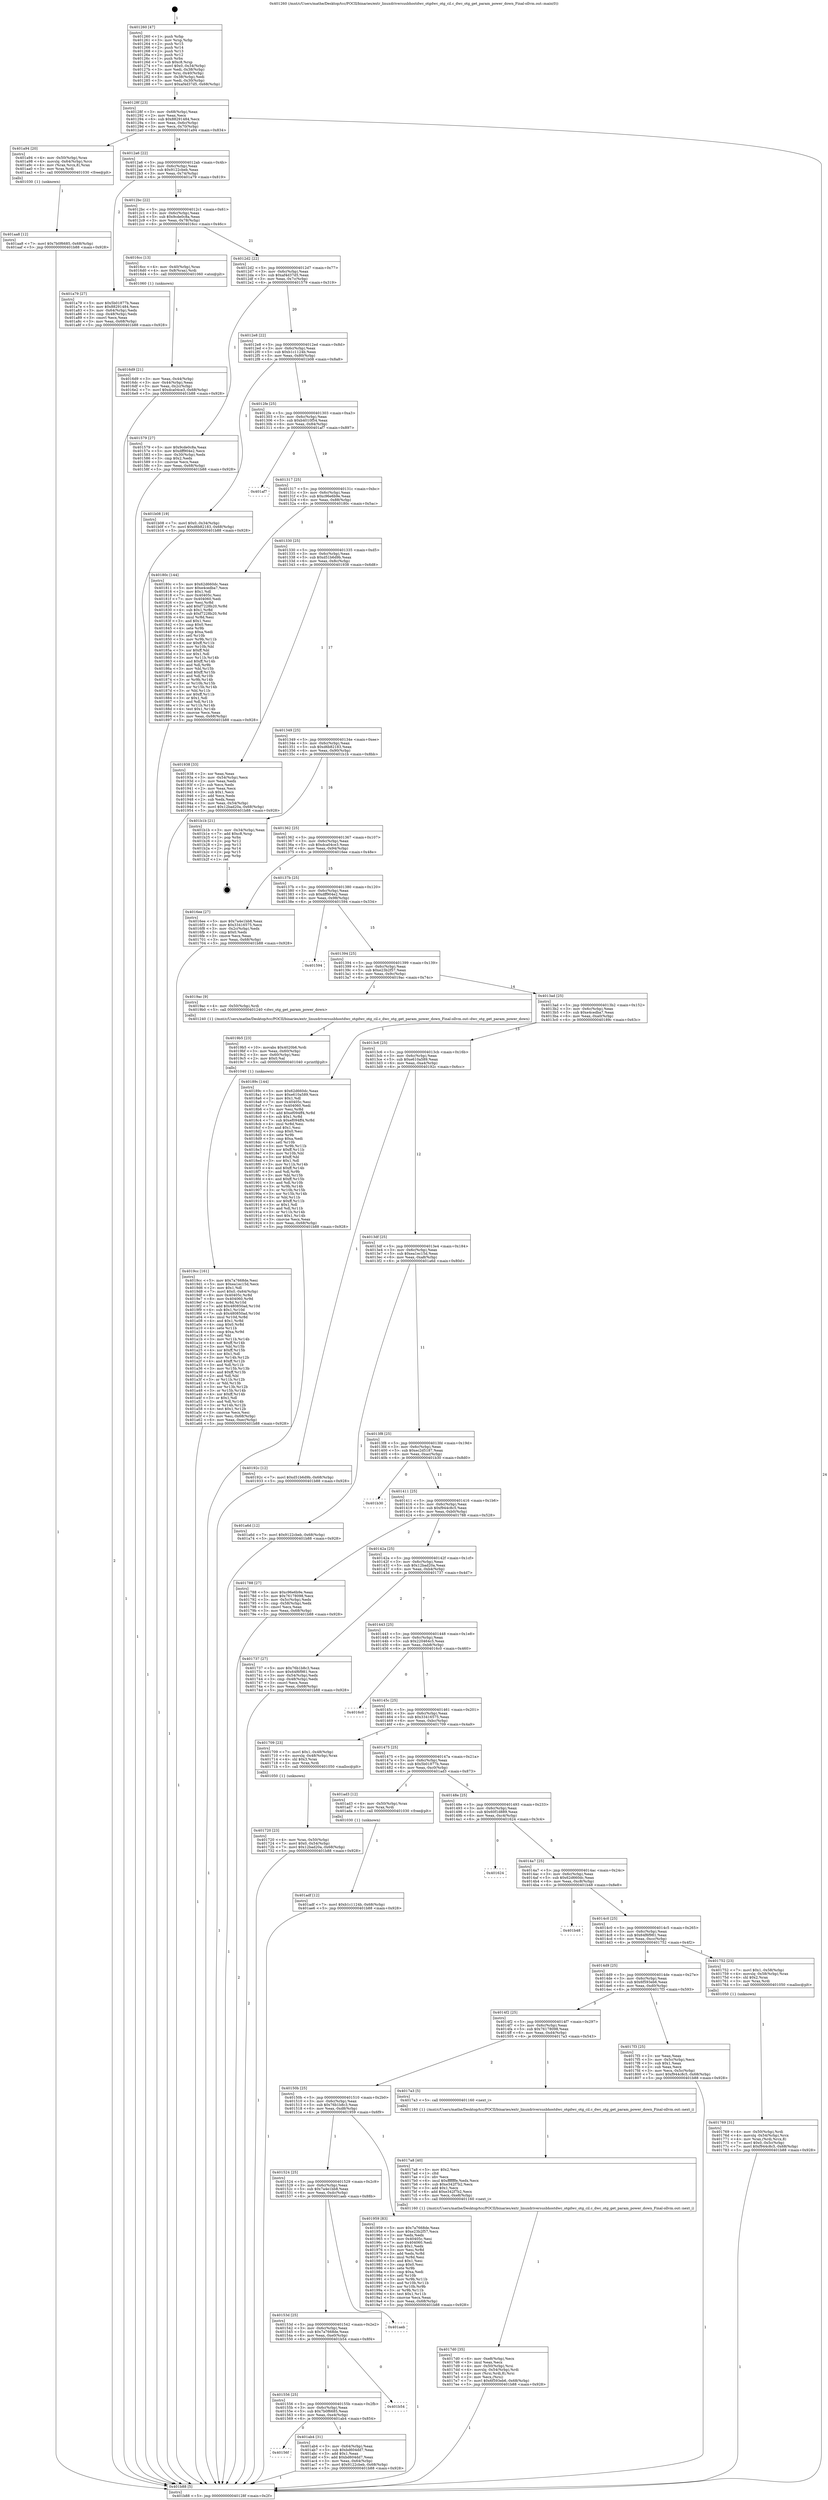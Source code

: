 digraph "0x401260" {
  label = "0x401260 (/mnt/c/Users/mathe/Desktop/tcc/POCII/binaries/extr_linuxdriversusbhostdwc_otgdwc_otg_cil.c_dwc_otg_get_param_power_down_Final-ollvm.out::main(0))"
  labelloc = "t"
  node[shape=record]

  Entry [label="",width=0.3,height=0.3,shape=circle,fillcolor=black,style=filled]
  "0x40128f" [label="{
     0x40128f [23]\l
     | [instrs]\l
     &nbsp;&nbsp;0x40128f \<+3\>: mov -0x68(%rbp),%eax\l
     &nbsp;&nbsp;0x401292 \<+2\>: mov %eax,%ecx\l
     &nbsp;&nbsp;0x401294 \<+6\>: sub $0x88291484,%ecx\l
     &nbsp;&nbsp;0x40129a \<+3\>: mov %eax,-0x6c(%rbp)\l
     &nbsp;&nbsp;0x40129d \<+3\>: mov %ecx,-0x70(%rbp)\l
     &nbsp;&nbsp;0x4012a0 \<+6\>: je 0000000000401a94 \<main+0x834\>\l
  }"]
  "0x401a94" [label="{
     0x401a94 [20]\l
     | [instrs]\l
     &nbsp;&nbsp;0x401a94 \<+4\>: mov -0x50(%rbp),%rax\l
     &nbsp;&nbsp;0x401a98 \<+4\>: movslq -0x64(%rbp),%rcx\l
     &nbsp;&nbsp;0x401a9c \<+4\>: mov (%rax,%rcx,8),%rax\l
     &nbsp;&nbsp;0x401aa0 \<+3\>: mov %rax,%rdi\l
     &nbsp;&nbsp;0x401aa3 \<+5\>: call 0000000000401030 \<free@plt\>\l
     | [calls]\l
     &nbsp;&nbsp;0x401030 \{1\} (unknown)\l
  }"]
  "0x4012a6" [label="{
     0x4012a6 [22]\l
     | [instrs]\l
     &nbsp;&nbsp;0x4012a6 \<+5\>: jmp 00000000004012ab \<main+0x4b\>\l
     &nbsp;&nbsp;0x4012ab \<+3\>: mov -0x6c(%rbp),%eax\l
     &nbsp;&nbsp;0x4012ae \<+5\>: sub $0x9122cbeb,%eax\l
     &nbsp;&nbsp;0x4012b3 \<+3\>: mov %eax,-0x74(%rbp)\l
     &nbsp;&nbsp;0x4012b6 \<+6\>: je 0000000000401a79 \<main+0x819\>\l
  }"]
  Exit [label="",width=0.3,height=0.3,shape=circle,fillcolor=black,style=filled,peripheries=2]
  "0x401a79" [label="{
     0x401a79 [27]\l
     | [instrs]\l
     &nbsp;&nbsp;0x401a79 \<+5\>: mov $0x5b01877b,%eax\l
     &nbsp;&nbsp;0x401a7e \<+5\>: mov $0x88291484,%ecx\l
     &nbsp;&nbsp;0x401a83 \<+3\>: mov -0x64(%rbp),%edx\l
     &nbsp;&nbsp;0x401a86 \<+3\>: cmp -0x48(%rbp),%edx\l
     &nbsp;&nbsp;0x401a89 \<+3\>: cmovl %ecx,%eax\l
     &nbsp;&nbsp;0x401a8c \<+3\>: mov %eax,-0x68(%rbp)\l
     &nbsp;&nbsp;0x401a8f \<+5\>: jmp 0000000000401b88 \<main+0x928\>\l
  }"]
  "0x4012bc" [label="{
     0x4012bc [22]\l
     | [instrs]\l
     &nbsp;&nbsp;0x4012bc \<+5\>: jmp 00000000004012c1 \<main+0x61\>\l
     &nbsp;&nbsp;0x4012c1 \<+3\>: mov -0x6c(%rbp),%eax\l
     &nbsp;&nbsp;0x4012c4 \<+5\>: sub $0x9cde0c8a,%eax\l
     &nbsp;&nbsp;0x4012c9 \<+3\>: mov %eax,-0x78(%rbp)\l
     &nbsp;&nbsp;0x4012cc \<+6\>: je 00000000004016cc \<main+0x46c\>\l
  }"]
  "0x401adf" [label="{
     0x401adf [12]\l
     | [instrs]\l
     &nbsp;&nbsp;0x401adf \<+7\>: movl $0xb1c1124b,-0x68(%rbp)\l
     &nbsp;&nbsp;0x401ae6 \<+5\>: jmp 0000000000401b88 \<main+0x928\>\l
  }"]
  "0x4016cc" [label="{
     0x4016cc [13]\l
     | [instrs]\l
     &nbsp;&nbsp;0x4016cc \<+4\>: mov -0x40(%rbp),%rax\l
     &nbsp;&nbsp;0x4016d0 \<+4\>: mov 0x8(%rax),%rdi\l
     &nbsp;&nbsp;0x4016d4 \<+5\>: call 0000000000401060 \<atoi@plt\>\l
     | [calls]\l
     &nbsp;&nbsp;0x401060 \{1\} (unknown)\l
  }"]
  "0x4012d2" [label="{
     0x4012d2 [22]\l
     | [instrs]\l
     &nbsp;&nbsp;0x4012d2 \<+5\>: jmp 00000000004012d7 \<main+0x77\>\l
     &nbsp;&nbsp;0x4012d7 \<+3\>: mov -0x6c(%rbp),%eax\l
     &nbsp;&nbsp;0x4012da \<+5\>: sub $0xaf4d37d5,%eax\l
     &nbsp;&nbsp;0x4012df \<+3\>: mov %eax,-0x7c(%rbp)\l
     &nbsp;&nbsp;0x4012e2 \<+6\>: je 0000000000401579 \<main+0x319\>\l
  }"]
  "0x40156f" [label="{
     0x40156f\l
  }", style=dashed]
  "0x401579" [label="{
     0x401579 [27]\l
     | [instrs]\l
     &nbsp;&nbsp;0x401579 \<+5\>: mov $0x9cde0c8a,%eax\l
     &nbsp;&nbsp;0x40157e \<+5\>: mov $0xdff904e2,%ecx\l
     &nbsp;&nbsp;0x401583 \<+3\>: mov -0x30(%rbp),%edx\l
     &nbsp;&nbsp;0x401586 \<+3\>: cmp $0x2,%edx\l
     &nbsp;&nbsp;0x401589 \<+3\>: cmovne %ecx,%eax\l
     &nbsp;&nbsp;0x40158c \<+3\>: mov %eax,-0x68(%rbp)\l
     &nbsp;&nbsp;0x40158f \<+5\>: jmp 0000000000401b88 \<main+0x928\>\l
  }"]
  "0x4012e8" [label="{
     0x4012e8 [22]\l
     | [instrs]\l
     &nbsp;&nbsp;0x4012e8 \<+5\>: jmp 00000000004012ed \<main+0x8d\>\l
     &nbsp;&nbsp;0x4012ed \<+3\>: mov -0x6c(%rbp),%eax\l
     &nbsp;&nbsp;0x4012f0 \<+5\>: sub $0xb1c1124b,%eax\l
     &nbsp;&nbsp;0x4012f5 \<+3\>: mov %eax,-0x80(%rbp)\l
     &nbsp;&nbsp;0x4012f8 \<+6\>: je 0000000000401b08 \<main+0x8a8\>\l
  }"]
  "0x401b88" [label="{
     0x401b88 [5]\l
     | [instrs]\l
     &nbsp;&nbsp;0x401b88 \<+5\>: jmp 000000000040128f \<main+0x2f\>\l
  }"]
  "0x401260" [label="{
     0x401260 [47]\l
     | [instrs]\l
     &nbsp;&nbsp;0x401260 \<+1\>: push %rbp\l
     &nbsp;&nbsp;0x401261 \<+3\>: mov %rsp,%rbp\l
     &nbsp;&nbsp;0x401264 \<+2\>: push %r15\l
     &nbsp;&nbsp;0x401266 \<+2\>: push %r14\l
     &nbsp;&nbsp;0x401268 \<+2\>: push %r13\l
     &nbsp;&nbsp;0x40126a \<+2\>: push %r12\l
     &nbsp;&nbsp;0x40126c \<+1\>: push %rbx\l
     &nbsp;&nbsp;0x40126d \<+7\>: sub $0xc8,%rsp\l
     &nbsp;&nbsp;0x401274 \<+7\>: movl $0x0,-0x34(%rbp)\l
     &nbsp;&nbsp;0x40127b \<+3\>: mov %edi,-0x38(%rbp)\l
     &nbsp;&nbsp;0x40127e \<+4\>: mov %rsi,-0x40(%rbp)\l
     &nbsp;&nbsp;0x401282 \<+3\>: mov -0x38(%rbp),%edi\l
     &nbsp;&nbsp;0x401285 \<+3\>: mov %edi,-0x30(%rbp)\l
     &nbsp;&nbsp;0x401288 \<+7\>: movl $0xaf4d37d5,-0x68(%rbp)\l
  }"]
  "0x4016d9" [label="{
     0x4016d9 [21]\l
     | [instrs]\l
     &nbsp;&nbsp;0x4016d9 \<+3\>: mov %eax,-0x44(%rbp)\l
     &nbsp;&nbsp;0x4016dc \<+3\>: mov -0x44(%rbp),%eax\l
     &nbsp;&nbsp;0x4016df \<+3\>: mov %eax,-0x2c(%rbp)\l
     &nbsp;&nbsp;0x4016e2 \<+7\>: movl $0xdca04ce3,-0x68(%rbp)\l
     &nbsp;&nbsp;0x4016e9 \<+5\>: jmp 0000000000401b88 \<main+0x928\>\l
  }"]
  "0x401ab4" [label="{
     0x401ab4 [31]\l
     | [instrs]\l
     &nbsp;&nbsp;0x401ab4 \<+3\>: mov -0x64(%rbp),%eax\l
     &nbsp;&nbsp;0x401ab7 \<+5\>: sub $0xbd604dd7,%eax\l
     &nbsp;&nbsp;0x401abc \<+3\>: add $0x1,%eax\l
     &nbsp;&nbsp;0x401abf \<+5\>: add $0xbd604dd7,%eax\l
     &nbsp;&nbsp;0x401ac4 \<+3\>: mov %eax,-0x64(%rbp)\l
     &nbsp;&nbsp;0x401ac7 \<+7\>: movl $0x9122cbeb,-0x68(%rbp)\l
     &nbsp;&nbsp;0x401ace \<+5\>: jmp 0000000000401b88 \<main+0x928\>\l
  }"]
  "0x401b08" [label="{
     0x401b08 [19]\l
     | [instrs]\l
     &nbsp;&nbsp;0x401b08 \<+7\>: movl $0x0,-0x34(%rbp)\l
     &nbsp;&nbsp;0x401b0f \<+7\>: movl $0xd6b82183,-0x68(%rbp)\l
     &nbsp;&nbsp;0x401b16 \<+5\>: jmp 0000000000401b88 \<main+0x928\>\l
  }"]
  "0x4012fe" [label="{
     0x4012fe [25]\l
     | [instrs]\l
     &nbsp;&nbsp;0x4012fe \<+5\>: jmp 0000000000401303 \<main+0xa3\>\l
     &nbsp;&nbsp;0x401303 \<+3\>: mov -0x6c(%rbp),%eax\l
     &nbsp;&nbsp;0x401306 \<+5\>: sub $0xb4010f54,%eax\l
     &nbsp;&nbsp;0x40130b \<+6\>: mov %eax,-0x84(%rbp)\l
     &nbsp;&nbsp;0x401311 \<+6\>: je 0000000000401af7 \<main+0x897\>\l
  }"]
  "0x401556" [label="{
     0x401556 [25]\l
     | [instrs]\l
     &nbsp;&nbsp;0x401556 \<+5\>: jmp 000000000040155b \<main+0x2fb\>\l
     &nbsp;&nbsp;0x40155b \<+3\>: mov -0x6c(%rbp),%eax\l
     &nbsp;&nbsp;0x40155e \<+5\>: sub $0x7b0f6685,%eax\l
     &nbsp;&nbsp;0x401563 \<+6\>: mov %eax,-0xe4(%rbp)\l
     &nbsp;&nbsp;0x401569 \<+6\>: je 0000000000401ab4 \<main+0x854\>\l
  }"]
  "0x401af7" [label="{
     0x401af7\l
  }", style=dashed]
  "0x401317" [label="{
     0x401317 [25]\l
     | [instrs]\l
     &nbsp;&nbsp;0x401317 \<+5\>: jmp 000000000040131c \<main+0xbc\>\l
     &nbsp;&nbsp;0x40131c \<+3\>: mov -0x6c(%rbp),%eax\l
     &nbsp;&nbsp;0x40131f \<+5\>: sub $0xc96e6b9e,%eax\l
     &nbsp;&nbsp;0x401324 \<+6\>: mov %eax,-0x88(%rbp)\l
     &nbsp;&nbsp;0x40132a \<+6\>: je 000000000040180c \<main+0x5ac\>\l
  }"]
  "0x401b54" [label="{
     0x401b54\l
  }", style=dashed]
  "0x40180c" [label="{
     0x40180c [144]\l
     | [instrs]\l
     &nbsp;&nbsp;0x40180c \<+5\>: mov $0x62d660dc,%eax\l
     &nbsp;&nbsp;0x401811 \<+5\>: mov $0xe4cedba7,%ecx\l
     &nbsp;&nbsp;0x401816 \<+2\>: mov $0x1,%dl\l
     &nbsp;&nbsp;0x401818 \<+7\>: mov 0x40405c,%esi\l
     &nbsp;&nbsp;0x40181f \<+7\>: mov 0x404060,%edi\l
     &nbsp;&nbsp;0x401826 \<+3\>: mov %esi,%r8d\l
     &nbsp;&nbsp;0x401829 \<+7\>: add $0xf7228b20,%r8d\l
     &nbsp;&nbsp;0x401830 \<+4\>: sub $0x1,%r8d\l
     &nbsp;&nbsp;0x401834 \<+7\>: sub $0xf7228b20,%r8d\l
     &nbsp;&nbsp;0x40183b \<+4\>: imul %r8d,%esi\l
     &nbsp;&nbsp;0x40183f \<+3\>: and $0x1,%esi\l
     &nbsp;&nbsp;0x401842 \<+3\>: cmp $0x0,%esi\l
     &nbsp;&nbsp;0x401845 \<+4\>: sete %r9b\l
     &nbsp;&nbsp;0x401849 \<+3\>: cmp $0xa,%edi\l
     &nbsp;&nbsp;0x40184c \<+4\>: setl %r10b\l
     &nbsp;&nbsp;0x401850 \<+3\>: mov %r9b,%r11b\l
     &nbsp;&nbsp;0x401853 \<+4\>: xor $0xff,%r11b\l
     &nbsp;&nbsp;0x401857 \<+3\>: mov %r10b,%bl\l
     &nbsp;&nbsp;0x40185a \<+3\>: xor $0xff,%bl\l
     &nbsp;&nbsp;0x40185d \<+3\>: xor $0x1,%dl\l
     &nbsp;&nbsp;0x401860 \<+3\>: mov %r11b,%r14b\l
     &nbsp;&nbsp;0x401863 \<+4\>: and $0xff,%r14b\l
     &nbsp;&nbsp;0x401867 \<+3\>: and %dl,%r9b\l
     &nbsp;&nbsp;0x40186a \<+3\>: mov %bl,%r15b\l
     &nbsp;&nbsp;0x40186d \<+4\>: and $0xff,%r15b\l
     &nbsp;&nbsp;0x401871 \<+3\>: and %dl,%r10b\l
     &nbsp;&nbsp;0x401874 \<+3\>: or %r9b,%r14b\l
     &nbsp;&nbsp;0x401877 \<+3\>: or %r10b,%r15b\l
     &nbsp;&nbsp;0x40187a \<+3\>: xor %r15b,%r14b\l
     &nbsp;&nbsp;0x40187d \<+3\>: or %bl,%r11b\l
     &nbsp;&nbsp;0x401880 \<+4\>: xor $0xff,%r11b\l
     &nbsp;&nbsp;0x401884 \<+3\>: or $0x1,%dl\l
     &nbsp;&nbsp;0x401887 \<+3\>: and %dl,%r11b\l
     &nbsp;&nbsp;0x40188a \<+3\>: or %r11b,%r14b\l
     &nbsp;&nbsp;0x40188d \<+4\>: test $0x1,%r14b\l
     &nbsp;&nbsp;0x401891 \<+3\>: cmovne %ecx,%eax\l
     &nbsp;&nbsp;0x401894 \<+3\>: mov %eax,-0x68(%rbp)\l
     &nbsp;&nbsp;0x401897 \<+5\>: jmp 0000000000401b88 \<main+0x928\>\l
  }"]
  "0x401330" [label="{
     0x401330 [25]\l
     | [instrs]\l
     &nbsp;&nbsp;0x401330 \<+5\>: jmp 0000000000401335 \<main+0xd5\>\l
     &nbsp;&nbsp;0x401335 \<+3\>: mov -0x6c(%rbp),%eax\l
     &nbsp;&nbsp;0x401338 \<+5\>: sub $0xd51b6d9b,%eax\l
     &nbsp;&nbsp;0x40133d \<+6\>: mov %eax,-0x8c(%rbp)\l
     &nbsp;&nbsp;0x401343 \<+6\>: je 0000000000401938 \<main+0x6d8\>\l
  }"]
  "0x40153d" [label="{
     0x40153d [25]\l
     | [instrs]\l
     &nbsp;&nbsp;0x40153d \<+5\>: jmp 0000000000401542 \<main+0x2e2\>\l
     &nbsp;&nbsp;0x401542 \<+3\>: mov -0x6c(%rbp),%eax\l
     &nbsp;&nbsp;0x401545 \<+5\>: sub $0x7a7668de,%eax\l
     &nbsp;&nbsp;0x40154a \<+6\>: mov %eax,-0xe0(%rbp)\l
     &nbsp;&nbsp;0x401550 \<+6\>: je 0000000000401b54 \<main+0x8f4\>\l
  }"]
  "0x401938" [label="{
     0x401938 [33]\l
     | [instrs]\l
     &nbsp;&nbsp;0x401938 \<+2\>: xor %eax,%eax\l
     &nbsp;&nbsp;0x40193a \<+3\>: mov -0x54(%rbp),%ecx\l
     &nbsp;&nbsp;0x40193d \<+2\>: mov %eax,%edx\l
     &nbsp;&nbsp;0x40193f \<+2\>: sub %ecx,%edx\l
     &nbsp;&nbsp;0x401941 \<+2\>: mov %eax,%ecx\l
     &nbsp;&nbsp;0x401943 \<+3\>: sub $0x1,%ecx\l
     &nbsp;&nbsp;0x401946 \<+2\>: add %ecx,%edx\l
     &nbsp;&nbsp;0x401948 \<+2\>: sub %edx,%eax\l
     &nbsp;&nbsp;0x40194a \<+3\>: mov %eax,-0x54(%rbp)\l
     &nbsp;&nbsp;0x40194d \<+7\>: movl $0x12bad20a,-0x68(%rbp)\l
     &nbsp;&nbsp;0x401954 \<+5\>: jmp 0000000000401b88 \<main+0x928\>\l
  }"]
  "0x401349" [label="{
     0x401349 [25]\l
     | [instrs]\l
     &nbsp;&nbsp;0x401349 \<+5\>: jmp 000000000040134e \<main+0xee\>\l
     &nbsp;&nbsp;0x40134e \<+3\>: mov -0x6c(%rbp),%eax\l
     &nbsp;&nbsp;0x401351 \<+5\>: sub $0xd6b82183,%eax\l
     &nbsp;&nbsp;0x401356 \<+6\>: mov %eax,-0x90(%rbp)\l
     &nbsp;&nbsp;0x40135c \<+6\>: je 0000000000401b1b \<main+0x8bb\>\l
  }"]
  "0x401aeb" [label="{
     0x401aeb\l
  }", style=dashed]
  "0x401b1b" [label="{
     0x401b1b [21]\l
     | [instrs]\l
     &nbsp;&nbsp;0x401b1b \<+3\>: mov -0x34(%rbp),%eax\l
     &nbsp;&nbsp;0x401b1e \<+7\>: add $0xc8,%rsp\l
     &nbsp;&nbsp;0x401b25 \<+1\>: pop %rbx\l
     &nbsp;&nbsp;0x401b26 \<+2\>: pop %r12\l
     &nbsp;&nbsp;0x401b28 \<+2\>: pop %r13\l
     &nbsp;&nbsp;0x401b2a \<+2\>: pop %r14\l
     &nbsp;&nbsp;0x401b2c \<+2\>: pop %r15\l
     &nbsp;&nbsp;0x401b2e \<+1\>: pop %rbp\l
     &nbsp;&nbsp;0x401b2f \<+1\>: ret\l
  }"]
  "0x401362" [label="{
     0x401362 [25]\l
     | [instrs]\l
     &nbsp;&nbsp;0x401362 \<+5\>: jmp 0000000000401367 \<main+0x107\>\l
     &nbsp;&nbsp;0x401367 \<+3\>: mov -0x6c(%rbp),%eax\l
     &nbsp;&nbsp;0x40136a \<+5\>: sub $0xdca04ce3,%eax\l
     &nbsp;&nbsp;0x40136f \<+6\>: mov %eax,-0x94(%rbp)\l
     &nbsp;&nbsp;0x401375 \<+6\>: je 00000000004016ee \<main+0x48e\>\l
  }"]
  "0x401aa8" [label="{
     0x401aa8 [12]\l
     | [instrs]\l
     &nbsp;&nbsp;0x401aa8 \<+7\>: movl $0x7b0f6685,-0x68(%rbp)\l
     &nbsp;&nbsp;0x401aaf \<+5\>: jmp 0000000000401b88 \<main+0x928\>\l
  }"]
  "0x4016ee" [label="{
     0x4016ee [27]\l
     | [instrs]\l
     &nbsp;&nbsp;0x4016ee \<+5\>: mov $0x7a4e1bb8,%eax\l
     &nbsp;&nbsp;0x4016f3 \<+5\>: mov $0x33416575,%ecx\l
     &nbsp;&nbsp;0x4016f8 \<+3\>: mov -0x2c(%rbp),%edx\l
     &nbsp;&nbsp;0x4016fb \<+3\>: cmp $0x0,%edx\l
     &nbsp;&nbsp;0x4016fe \<+3\>: cmove %ecx,%eax\l
     &nbsp;&nbsp;0x401701 \<+3\>: mov %eax,-0x68(%rbp)\l
     &nbsp;&nbsp;0x401704 \<+5\>: jmp 0000000000401b88 \<main+0x928\>\l
  }"]
  "0x40137b" [label="{
     0x40137b [25]\l
     | [instrs]\l
     &nbsp;&nbsp;0x40137b \<+5\>: jmp 0000000000401380 \<main+0x120\>\l
     &nbsp;&nbsp;0x401380 \<+3\>: mov -0x6c(%rbp),%eax\l
     &nbsp;&nbsp;0x401383 \<+5\>: sub $0xdff904e2,%eax\l
     &nbsp;&nbsp;0x401388 \<+6\>: mov %eax,-0x98(%rbp)\l
     &nbsp;&nbsp;0x40138e \<+6\>: je 0000000000401594 \<main+0x334\>\l
  }"]
  "0x4019cc" [label="{
     0x4019cc [161]\l
     | [instrs]\l
     &nbsp;&nbsp;0x4019cc \<+5\>: mov $0x7a7668de,%esi\l
     &nbsp;&nbsp;0x4019d1 \<+5\>: mov $0xea1ec15d,%ecx\l
     &nbsp;&nbsp;0x4019d6 \<+2\>: mov $0x1,%dl\l
     &nbsp;&nbsp;0x4019d8 \<+7\>: movl $0x0,-0x64(%rbp)\l
     &nbsp;&nbsp;0x4019df \<+8\>: mov 0x40405c,%r8d\l
     &nbsp;&nbsp;0x4019e7 \<+8\>: mov 0x404060,%r9d\l
     &nbsp;&nbsp;0x4019ef \<+3\>: mov %r8d,%r10d\l
     &nbsp;&nbsp;0x4019f2 \<+7\>: add $0x480850ad,%r10d\l
     &nbsp;&nbsp;0x4019f9 \<+4\>: sub $0x1,%r10d\l
     &nbsp;&nbsp;0x4019fd \<+7\>: sub $0x480850ad,%r10d\l
     &nbsp;&nbsp;0x401a04 \<+4\>: imul %r10d,%r8d\l
     &nbsp;&nbsp;0x401a08 \<+4\>: and $0x1,%r8d\l
     &nbsp;&nbsp;0x401a0c \<+4\>: cmp $0x0,%r8d\l
     &nbsp;&nbsp;0x401a10 \<+4\>: sete %r11b\l
     &nbsp;&nbsp;0x401a14 \<+4\>: cmp $0xa,%r9d\l
     &nbsp;&nbsp;0x401a18 \<+3\>: setl %bl\l
     &nbsp;&nbsp;0x401a1b \<+3\>: mov %r11b,%r14b\l
     &nbsp;&nbsp;0x401a1e \<+4\>: xor $0xff,%r14b\l
     &nbsp;&nbsp;0x401a22 \<+3\>: mov %bl,%r15b\l
     &nbsp;&nbsp;0x401a25 \<+4\>: xor $0xff,%r15b\l
     &nbsp;&nbsp;0x401a29 \<+3\>: xor $0x1,%dl\l
     &nbsp;&nbsp;0x401a2c \<+3\>: mov %r14b,%r12b\l
     &nbsp;&nbsp;0x401a2f \<+4\>: and $0xff,%r12b\l
     &nbsp;&nbsp;0x401a33 \<+3\>: and %dl,%r11b\l
     &nbsp;&nbsp;0x401a36 \<+3\>: mov %r15b,%r13b\l
     &nbsp;&nbsp;0x401a39 \<+4\>: and $0xff,%r13b\l
     &nbsp;&nbsp;0x401a3d \<+2\>: and %dl,%bl\l
     &nbsp;&nbsp;0x401a3f \<+3\>: or %r11b,%r12b\l
     &nbsp;&nbsp;0x401a42 \<+3\>: or %bl,%r13b\l
     &nbsp;&nbsp;0x401a45 \<+3\>: xor %r13b,%r12b\l
     &nbsp;&nbsp;0x401a48 \<+3\>: or %r15b,%r14b\l
     &nbsp;&nbsp;0x401a4b \<+4\>: xor $0xff,%r14b\l
     &nbsp;&nbsp;0x401a4f \<+3\>: or $0x1,%dl\l
     &nbsp;&nbsp;0x401a52 \<+3\>: and %dl,%r14b\l
     &nbsp;&nbsp;0x401a55 \<+3\>: or %r14b,%r12b\l
     &nbsp;&nbsp;0x401a58 \<+4\>: test $0x1,%r12b\l
     &nbsp;&nbsp;0x401a5c \<+3\>: cmovne %ecx,%esi\l
     &nbsp;&nbsp;0x401a5f \<+3\>: mov %esi,-0x68(%rbp)\l
     &nbsp;&nbsp;0x401a62 \<+6\>: mov %eax,-0xec(%rbp)\l
     &nbsp;&nbsp;0x401a68 \<+5\>: jmp 0000000000401b88 \<main+0x928\>\l
  }"]
  "0x401594" [label="{
     0x401594\l
  }", style=dashed]
  "0x401394" [label="{
     0x401394 [25]\l
     | [instrs]\l
     &nbsp;&nbsp;0x401394 \<+5\>: jmp 0000000000401399 \<main+0x139\>\l
     &nbsp;&nbsp;0x401399 \<+3\>: mov -0x6c(%rbp),%eax\l
     &nbsp;&nbsp;0x40139c \<+5\>: sub $0xe23b2f57,%eax\l
     &nbsp;&nbsp;0x4013a1 \<+6\>: mov %eax,-0x9c(%rbp)\l
     &nbsp;&nbsp;0x4013a7 \<+6\>: je 00000000004019ac \<main+0x74c\>\l
  }"]
  "0x4019b5" [label="{
     0x4019b5 [23]\l
     | [instrs]\l
     &nbsp;&nbsp;0x4019b5 \<+10\>: movabs $0x4020b6,%rdi\l
     &nbsp;&nbsp;0x4019bf \<+3\>: mov %eax,-0x60(%rbp)\l
     &nbsp;&nbsp;0x4019c2 \<+3\>: mov -0x60(%rbp),%esi\l
     &nbsp;&nbsp;0x4019c5 \<+2\>: mov $0x0,%al\l
     &nbsp;&nbsp;0x4019c7 \<+5\>: call 0000000000401040 \<printf@plt\>\l
     | [calls]\l
     &nbsp;&nbsp;0x401040 \{1\} (unknown)\l
  }"]
  "0x4019ac" [label="{
     0x4019ac [9]\l
     | [instrs]\l
     &nbsp;&nbsp;0x4019ac \<+4\>: mov -0x50(%rbp),%rdi\l
     &nbsp;&nbsp;0x4019b0 \<+5\>: call 0000000000401240 \<dwc_otg_get_param_power_down\>\l
     | [calls]\l
     &nbsp;&nbsp;0x401240 \{1\} (/mnt/c/Users/mathe/Desktop/tcc/POCII/binaries/extr_linuxdriversusbhostdwc_otgdwc_otg_cil.c_dwc_otg_get_param_power_down_Final-ollvm.out::dwc_otg_get_param_power_down)\l
  }"]
  "0x4013ad" [label="{
     0x4013ad [25]\l
     | [instrs]\l
     &nbsp;&nbsp;0x4013ad \<+5\>: jmp 00000000004013b2 \<main+0x152\>\l
     &nbsp;&nbsp;0x4013b2 \<+3\>: mov -0x6c(%rbp),%eax\l
     &nbsp;&nbsp;0x4013b5 \<+5\>: sub $0xe4cedba7,%eax\l
     &nbsp;&nbsp;0x4013ba \<+6\>: mov %eax,-0xa0(%rbp)\l
     &nbsp;&nbsp;0x4013c0 \<+6\>: je 000000000040189c \<main+0x63c\>\l
  }"]
  "0x401524" [label="{
     0x401524 [25]\l
     | [instrs]\l
     &nbsp;&nbsp;0x401524 \<+5\>: jmp 0000000000401529 \<main+0x2c9\>\l
     &nbsp;&nbsp;0x401529 \<+3\>: mov -0x6c(%rbp),%eax\l
     &nbsp;&nbsp;0x40152c \<+5\>: sub $0x7a4e1bb8,%eax\l
     &nbsp;&nbsp;0x401531 \<+6\>: mov %eax,-0xdc(%rbp)\l
     &nbsp;&nbsp;0x401537 \<+6\>: je 0000000000401aeb \<main+0x88b\>\l
  }"]
  "0x40189c" [label="{
     0x40189c [144]\l
     | [instrs]\l
     &nbsp;&nbsp;0x40189c \<+5\>: mov $0x62d660dc,%eax\l
     &nbsp;&nbsp;0x4018a1 \<+5\>: mov $0xe610a589,%ecx\l
     &nbsp;&nbsp;0x4018a6 \<+2\>: mov $0x1,%dl\l
     &nbsp;&nbsp;0x4018a8 \<+7\>: mov 0x40405c,%esi\l
     &nbsp;&nbsp;0x4018af \<+7\>: mov 0x404060,%edi\l
     &nbsp;&nbsp;0x4018b6 \<+3\>: mov %esi,%r8d\l
     &nbsp;&nbsp;0x4018b9 \<+7\>: add $0xef094ff4,%r8d\l
     &nbsp;&nbsp;0x4018c0 \<+4\>: sub $0x1,%r8d\l
     &nbsp;&nbsp;0x4018c4 \<+7\>: sub $0xef094ff4,%r8d\l
     &nbsp;&nbsp;0x4018cb \<+4\>: imul %r8d,%esi\l
     &nbsp;&nbsp;0x4018cf \<+3\>: and $0x1,%esi\l
     &nbsp;&nbsp;0x4018d2 \<+3\>: cmp $0x0,%esi\l
     &nbsp;&nbsp;0x4018d5 \<+4\>: sete %r9b\l
     &nbsp;&nbsp;0x4018d9 \<+3\>: cmp $0xa,%edi\l
     &nbsp;&nbsp;0x4018dc \<+4\>: setl %r10b\l
     &nbsp;&nbsp;0x4018e0 \<+3\>: mov %r9b,%r11b\l
     &nbsp;&nbsp;0x4018e3 \<+4\>: xor $0xff,%r11b\l
     &nbsp;&nbsp;0x4018e7 \<+3\>: mov %r10b,%bl\l
     &nbsp;&nbsp;0x4018ea \<+3\>: xor $0xff,%bl\l
     &nbsp;&nbsp;0x4018ed \<+3\>: xor $0x1,%dl\l
     &nbsp;&nbsp;0x4018f0 \<+3\>: mov %r11b,%r14b\l
     &nbsp;&nbsp;0x4018f3 \<+4\>: and $0xff,%r14b\l
     &nbsp;&nbsp;0x4018f7 \<+3\>: and %dl,%r9b\l
     &nbsp;&nbsp;0x4018fa \<+3\>: mov %bl,%r15b\l
     &nbsp;&nbsp;0x4018fd \<+4\>: and $0xff,%r15b\l
     &nbsp;&nbsp;0x401901 \<+3\>: and %dl,%r10b\l
     &nbsp;&nbsp;0x401904 \<+3\>: or %r9b,%r14b\l
     &nbsp;&nbsp;0x401907 \<+3\>: or %r10b,%r15b\l
     &nbsp;&nbsp;0x40190a \<+3\>: xor %r15b,%r14b\l
     &nbsp;&nbsp;0x40190d \<+3\>: or %bl,%r11b\l
     &nbsp;&nbsp;0x401910 \<+4\>: xor $0xff,%r11b\l
     &nbsp;&nbsp;0x401914 \<+3\>: or $0x1,%dl\l
     &nbsp;&nbsp;0x401917 \<+3\>: and %dl,%r11b\l
     &nbsp;&nbsp;0x40191a \<+3\>: or %r11b,%r14b\l
     &nbsp;&nbsp;0x40191d \<+4\>: test $0x1,%r14b\l
     &nbsp;&nbsp;0x401921 \<+3\>: cmovne %ecx,%eax\l
     &nbsp;&nbsp;0x401924 \<+3\>: mov %eax,-0x68(%rbp)\l
     &nbsp;&nbsp;0x401927 \<+5\>: jmp 0000000000401b88 \<main+0x928\>\l
  }"]
  "0x4013c6" [label="{
     0x4013c6 [25]\l
     | [instrs]\l
     &nbsp;&nbsp;0x4013c6 \<+5\>: jmp 00000000004013cb \<main+0x16b\>\l
     &nbsp;&nbsp;0x4013cb \<+3\>: mov -0x6c(%rbp),%eax\l
     &nbsp;&nbsp;0x4013ce \<+5\>: sub $0xe610a589,%eax\l
     &nbsp;&nbsp;0x4013d3 \<+6\>: mov %eax,-0xa4(%rbp)\l
     &nbsp;&nbsp;0x4013d9 \<+6\>: je 000000000040192c \<main+0x6cc\>\l
  }"]
  "0x401959" [label="{
     0x401959 [83]\l
     | [instrs]\l
     &nbsp;&nbsp;0x401959 \<+5\>: mov $0x7a7668de,%eax\l
     &nbsp;&nbsp;0x40195e \<+5\>: mov $0xe23b2f57,%ecx\l
     &nbsp;&nbsp;0x401963 \<+2\>: xor %edx,%edx\l
     &nbsp;&nbsp;0x401965 \<+7\>: mov 0x40405c,%esi\l
     &nbsp;&nbsp;0x40196c \<+7\>: mov 0x404060,%edi\l
     &nbsp;&nbsp;0x401973 \<+3\>: sub $0x1,%edx\l
     &nbsp;&nbsp;0x401976 \<+3\>: mov %esi,%r8d\l
     &nbsp;&nbsp;0x401979 \<+3\>: add %edx,%r8d\l
     &nbsp;&nbsp;0x40197c \<+4\>: imul %r8d,%esi\l
     &nbsp;&nbsp;0x401980 \<+3\>: and $0x1,%esi\l
     &nbsp;&nbsp;0x401983 \<+3\>: cmp $0x0,%esi\l
     &nbsp;&nbsp;0x401986 \<+4\>: sete %r9b\l
     &nbsp;&nbsp;0x40198a \<+3\>: cmp $0xa,%edi\l
     &nbsp;&nbsp;0x40198d \<+4\>: setl %r10b\l
     &nbsp;&nbsp;0x401991 \<+3\>: mov %r9b,%r11b\l
     &nbsp;&nbsp;0x401994 \<+3\>: and %r10b,%r11b\l
     &nbsp;&nbsp;0x401997 \<+3\>: xor %r10b,%r9b\l
     &nbsp;&nbsp;0x40199a \<+3\>: or %r9b,%r11b\l
     &nbsp;&nbsp;0x40199d \<+4\>: test $0x1,%r11b\l
     &nbsp;&nbsp;0x4019a1 \<+3\>: cmovne %ecx,%eax\l
     &nbsp;&nbsp;0x4019a4 \<+3\>: mov %eax,-0x68(%rbp)\l
     &nbsp;&nbsp;0x4019a7 \<+5\>: jmp 0000000000401b88 \<main+0x928\>\l
  }"]
  "0x40192c" [label="{
     0x40192c [12]\l
     | [instrs]\l
     &nbsp;&nbsp;0x40192c \<+7\>: movl $0xd51b6d9b,-0x68(%rbp)\l
     &nbsp;&nbsp;0x401933 \<+5\>: jmp 0000000000401b88 \<main+0x928\>\l
  }"]
  "0x4013df" [label="{
     0x4013df [25]\l
     | [instrs]\l
     &nbsp;&nbsp;0x4013df \<+5\>: jmp 00000000004013e4 \<main+0x184\>\l
     &nbsp;&nbsp;0x4013e4 \<+3\>: mov -0x6c(%rbp),%eax\l
     &nbsp;&nbsp;0x4013e7 \<+5\>: sub $0xea1ec15d,%eax\l
     &nbsp;&nbsp;0x4013ec \<+6\>: mov %eax,-0xa8(%rbp)\l
     &nbsp;&nbsp;0x4013f2 \<+6\>: je 0000000000401a6d \<main+0x80d\>\l
  }"]
  "0x4017d0" [label="{
     0x4017d0 [35]\l
     | [instrs]\l
     &nbsp;&nbsp;0x4017d0 \<+6\>: mov -0xe8(%rbp),%ecx\l
     &nbsp;&nbsp;0x4017d6 \<+3\>: imul %eax,%ecx\l
     &nbsp;&nbsp;0x4017d9 \<+4\>: mov -0x50(%rbp),%rsi\l
     &nbsp;&nbsp;0x4017dd \<+4\>: movslq -0x54(%rbp),%rdi\l
     &nbsp;&nbsp;0x4017e1 \<+4\>: mov (%rsi,%rdi,8),%rsi\l
     &nbsp;&nbsp;0x4017e5 \<+2\>: mov %ecx,(%rsi)\l
     &nbsp;&nbsp;0x4017e7 \<+7\>: movl $0x6f593eb6,-0x68(%rbp)\l
     &nbsp;&nbsp;0x4017ee \<+5\>: jmp 0000000000401b88 \<main+0x928\>\l
  }"]
  "0x401a6d" [label="{
     0x401a6d [12]\l
     | [instrs]\l
     &nbsp;&nbsp;0x401a6d \<+7\>: movl $0x9122cbeb,-0x68(%rbp)\l
     &nbsp;&nbsp;0x401a74 \<+5\>: jmp 0000000000401b88 \<main+0x928\>\l
  }"]
  "0x4013f8" [label="{
     0x4013f8 [25]\l
     | [instrs]\l
     &nbsp;&nbsp;0x4013f8 \<+5\>: jmp 00000000004013fd \<main+0x19d\>\l
     &nbsp;&nbsp;0x4013fd \<+3\>: mov -0x6c(%rbp),%eax\l
     &nbsp;&nbsp;0x401400 \<+5\>: sub $0xec2d5187,%eax\l
     &nbsp;&nbsp;0x401405 \<+6\>: mov %eax,-0xac(%rbp)\l
     &nbsp;&nbsp;0x40140b \<+6\>: je 0000000000401b30 \<main+0x8d0\>\l
  }"]
  "0x4017a8" [label="{
     0x4017a8 [40]\l
     | [instrs]\l
     &nbsp;&nbsp;0x4017a8 \<+5\>: mov $0x2,%ecx\l
     &nbsp;&nbsp;0x4017ad \<+1\>: cltd\l
     &nbsp;&nbsp;0x4017ae \<+2\>: idiv %ecx\l
     &nbsp;&nbsp;0x4017b0 \<+6\>: imul $0xfffffffe,%edx,%ecx\l
     &nbsp;&nbsp;0x4017b6 \<+6\>: sub $0xe342f7b2,%ecx\l
     &nbsp;&nbsp;0x4017bc \<+3\>: add $0x1,%ecx\l
     &nbsp;&nbsp;0x4017bf \<+6\>: add $0xe342f7b2,%ecx\l
     &nbsp;&nbsp;0x4017c5 \<+6\>: mov %ecx,-0xe8(%rbp)\l
     &nbsp;&nbsp;0x4017cb \<+5\>: call 0000000000401160 \<next_i\>\l
     | [calls]\l
     &nbsp;&nbsp;0x401160 \{1\} (/mnt/c/Users/mathe/Desktop/tcc/POCII/binaries/extr_linuxdriversusbhostdwc_otgdwc_otg_cil.c_dwc_otg_get_param_power_down_Final-ollvm.out::next_i)\l
  }"]
  "0x401b30" [label="{
     0x401b30\l
  }", style=dashed]
  "0x401411" [label="{
     0x401411 [25]\l
     | [instrs]\l
     &nbsp;&nbsp;0x401411 \<+5\>: jmp 0000000000401416 \<main+0x1b6\>\l
     &nbsp;&nbsp;0x401416 \<+3\>: mov -0x6c(%rbp),%eax\l
     &nbsp;&nbsp;0x401419 \<+5\>: sub $0xf944c8c5,%eax\l
     &nbsp;&nbsp;0x40141e \<+6\>: mov %eax,-0xb0(%rbp)\l
     &nbsp;&nbsp;0x401424 \<+6\>: je 0000000000401788 \<main+0x528\>\l
  }"]
  "0x40150b" [label="{
     0x40150b [25]\l
     | [instrs]\l
     &nbsp;&nbsp;0x40150b \<+5\>: jmp 0000000000401510 \<main+0x2b0\>\l
     &nbsp;&nbsp;0x401510 \<+3\>: mov -0x6c(%rbp),%eax\l
     &nbsp;&nbsp;0x401513 \<+5\>: sub $0x76b1b8c3,%eax\l
     &nbsp;&nbsp;0x401518 \<+6\>: mov %eax,-0xd8(%rbp)\l
     &nbsp;&nbsp;0x40151e \<+6\>: je 0000000000401959 \<main+0x6f9\>\l
  }"]
  "0x401788" [label="{
     0x401788 [27]\l
     | [instrs]\l
     &nbsp;&nbsp;0x401788 \<+5\>: mov $0xc96e6b9e,%eax\l
     &nbsp;&nbsp;0x40178d \<+5\>: mov $0x76178098,%ecx\l
     &nbsp;&nbsp;0x401792 \<+3\>: mov -0x5c(%rbp),%edx\l
     &nbsp;&nbsp;0x401795 \<+3\>: cmp -0x58(%rbp),%edx\l
     &nbsp;&nbsp;0x401798 \<+3\>: cmovl %ecx,%eax\l
     &nbsp;&nbsp;0x40179b \<+3\>: mov %eax,-0x68(%rbp)\l
     &nbsp;&nbsp;0x40179e \<+5\>: jmp 0000000000401b88 \<main+0x928\>\l
  }"]
  "0x40142a" [label="{
     0x40142a [25]\l
     | [instrs]\l
     &nbsp;&nbsp;0x40142a \<+5\>: jmp 000000000040142f \<main+0x1cf\>\l
     &nbsp;&nbsp;0x40142f \<+3\>: mov -0x6c(%rbp),%eax\l
     &nbsp;&nbsp;0x401432 \<+5\>: sub $0x12bad20a,%eax\l
     &nbsp;&nbsp;0x401437 \<+6\>: mov %eax,-0xb4(%rbp)\l
     &nbsp;&nbsp;0x40143d \<+6\>: je 0000000000401737 \<main+0x4d7\>\l
  }"]
  "0x4017a3" [label="{
     0x4017a3 [5]\l
     | [instrs]\l
     &nbsp;&nbsp;0x4017a3 \<+5\>: call 0000000000401160 \<next_i\>\l
     | [calls]\l
     &nbsp;&nbsp;0x401160 \{1\} (/mnt/c/Users/mathe/Desktop/tcc/POCII/binaries/extr_linuxdriversusbhostdwc_otgdwc_otg_cil.c_dwc_otg_get_param_power_down_Final-ollvm.out::next_i)\l
  }"]
  "0x401737" [label="{
     0x401737 [27]\l
     | [instrs]\l
     &nbsp;&nbsp;0x401737 \<+5\>: mov $0x76b1b8c3,%eax\l
     &nbsp;&nbsp;0x40173c \<+5\>: mov $0x64f6f981,%ecx\l
     &nbsp;&nbsp;0x401741 \<+3\>: mov -0x54(%rbp),%edx\l
     &nbsp;&nbsp;0x401744 \<+3\>: cmp -0x48(%rbp),%edx\l
     &nbsp;&nbsp;0x401747 \<+3\>: cmovl %ecx,%eax\l
     &nbsp;&nbsp;0x40174a \<+3\>: mov %eax,-0x68(%rbp)\l
     &nbsp;&nbsp;0x40174d \<+5\>: jmp 0000000000401b88 \<main+0x928\>\l
  }"]
  "0x401443" [label="{
     0x401443 [25]\l
     | [instrs]\l
     &nbsp;&nbsp;0x401443 \<+5\>: jmp 0000000000401448 \<main+0x1e8\>\l
     &nbsp;&nbsp;0x401448 \<+3\>: mov -0x6c(%rbp),%eax\l
     &nbsp;&nbsp;0x40144b \<+5\>: sub $0x220464c5,%eax\l
     &nbsp;&nbsp;0x401450 \<+6\>: mov %eax,-0xb8(%rbp)\l
     &nbsp;&nbsp;0x401456 \<+6\>: je 00000000004016c0 \<main+0x460\>\l
  }"]
  "0x4014f2" [label="{
     0x4014f2 [25]\l
     | [instrs]\l
     &nbsp;&nbsp;0x4014f2 \<+5\>: jmp 00000000004014f7 \<main+0x297\>\l
     &nbsp;&nbsp;0x4014f7 \<+3\>: mov -0x6c(%rbp),%eax\l
     &nbsp;&nbsp;0x4014fa \<+5\>: sub $0x76178098,%eax\l
     &nbsp;&nbsp;0x4014ff \<+6\>: mov %eax,-0xd4(%rbp)\l
     &nbsp;&nbsp;0x401505 \<+6\>: je 00000000004017a3 \<main+0x543\>\l
  }"]
  "0x4016c0" [label="{
     0x4016c0\l
  }", style=dashed]
  "0x40145c" [label="{
     0x40145c [25]\l
     | [instrs]\l
     &nbsp;&nbsp;0x40145c \<+5\>: jmp 0000000000401461 \<main+0x201\>\l
     &nbsp;&nbsp;0x401461 \<+3\>: mov -0x6c(%rbp),%eax\l
     &nbsp;&nbsp;0x401464 \<+5\>: sub $0x33416575,%eax\l
     &nbsp;&nbsp;0x401469 \<+6\>: mov %eax,-0xbc(%rbp)\l
     &nbsp;&nbsp;0x40146f \<+6\>: je 0000000000401709 \<main+0x4a9\>\l
  }"]
  "0x4017f3" [label="{
     0x4017f3 [25]\l
     | [instrs]\l
     &nbsp;&nbsp;0x4017f3 \<+2\>: xor %eax,%eax\l
     &nbsp;&nbsp;0x4017f5 \<+3\>: mov -0x5c(%rbp),%ecx\l
     &nbsp;&nbsp;0x4017f8 \<+3\>: sub $0x1,%eax\l
     &nbsp;&nbsp;0x4017fb \<+2\>: sub %eax,%ecx\l
     &nbsp;&nbsp;0x4017fd \<+3\>: mov %ecx,-0x5c(%rbp)\l
     &nbsp;&nbsp;0x401800 \<+7\>: movl $0xf944c8c5,-0x68(%rbp)\l
     &nbsp;&nbsp;0x401807 \<+5\>: jmp 0000000000401b88 \<main+0x928\>\l
  }"]
  "0x401709" [label="{
     0x401709 [23]\l
     | [instrs]\l
     &nbsp;&nbsp;0x401709 \<+7\>: movl $0x1,-0x48(%rbp)\l
     &nbsp;&nbsp;0x401710 \<+4\>: movslq -0x48(%rbp),%rax\l
     &nbsp;&nbsp;0x401714 \<+4\>: shl $0x3,%rax\l
     &nbsp;&nbsp;0x401718 \<+3\>: mov %rax,%rdi\l
     &nbsp;&nbsp;0x40171b \<+5\>: call 0000000000401050 \<malloc@plt\>\l
     | [calls]\l
     &nbsp;&nbsp;0x401050 \{1\} (unknown)\l
  }"]
  "0x401475" [label="{
     0x401475 [25]\l
     | [instrs]\l
     &nbsp;&nbsp;0x401475 \<+5\>: jmp 000000000040147a \<main+0x21a\>\l
     &nbsp;&nbsp;0x40147a \<+3\>: mov -0x6c(%rbp),%eax\l
     &nbsp;&nbsp;0x40147d \<+5\>: sub $0x5b01877b,%eax\l
     &nbsp;&nbsp;0x401482 \<+6\>: mov %eax,-0xc0(%rbp)\l
     &nbsp;&nbsp;0x401488 \<+6\>: je 0000000000401ad3 \<main+0x873\>\l
  }"]
  "0x401720" [label="{
     0x401720 [23]\l
     | [instrs]\l
     &nbsp;&nbsp;0x401720 \<+4\>: mov %rax,-0x50(%rbp)\l
     &nbsp;&nbsp;0x401724 \<+7\>: movl $0x0,-0x54(%rbp)\l
     &nbsp;&nbsp;0x40172b \<+7\>: movl $0x12bad20a,-0x68(%rbp)\l
     &nbsp;&nbsp;0x401732 \<+5\>: jmp 0000000000401b88 \<main+0x928\>\l
  }"]
  "0x401769" [label="{
     0x401769 [31]\l
     | [instrs]\l
     &nbsp;&nbsp;0x401769 \<+4\>: mov -0x50(%rbp),%rdi\l
     &nbsp;&nbsp;0x40176d \<+4\>: movslq -0x54(%rbp),%rcx\l
     &nbsp;&nbsp;0x401771 \<+4\>: mov %rax,(%rdi,%rcx,8)\l
     &nbsp;&nbsp;0x401775 \<+7\>: movl $0x0,-0x5c(%rbp)\l
     &nbsp;&nbsp;0x40177c \<+7\>: movl $0xf944c8c5,-0x68(%rbp)\l
     &nbsp;&nbsp;0x401783 \<+5\>: jmp 0000000000401b88 \<main+0x928\>\l
  }"]
  "0x401ad3" [label="{
     0x401ad3 [12]\l
     | [instrs]\l
     &nbsp;&nbsp;0x401ad3 \<+4\>: mov -0x50(%rbp),%rax\l
     &nbsp;&nbsp;0x401ad7 \<+3\>: mov %rax,%rdi\l
     &nbsp;&nbsp;0x401ada \<+5\>: call 0000000000401030 \<free@plt\>\l
     | [calls]\l
     &nbsp;&nbsp;0x401030 \{1\} (unknown)\l
  }"]
  "0x40148e" [label="{
     0x40148e [25]\l
     | [instrs]\l
     &nbsp;&nbsp;0x40148e \<+5\>: jmp 0000000000401493 \<main+0x233\>\l
     &nbsp;&nbsp;0x401493 \<+3\>: mov -0x6c(%rbp),%eax\l
     &nbsp;&nbsp;0x401496 \<+5\>: sub $0x60f1d889,%eax\l
     &nbsp;&nbsp;0x40149b \<+6\>: mov %eax,-0xc4(%rbp)\l
     &nbsp;&nbsp;0x4014a1 \<+6\>: je 0000000000401624 \<main+0x3c4\>\l
  }"]
  "0x4014d9" [label="{
     0x4014d9 [25]\l
     | [instrs]\l
     &nbsp;&nbsp;0x4014d9 \<+5\>: jmp 00000000004014de \<main+0x27e\>\l
     &nbsp;&nbsp;0x4014de \<+3\>: mov -0x6c(%rbp),%eax\l
     &nbsp;&nbsp;0x4014e1 \<+5\>: sub $0x6f593eb6,%eax\l
     &nbsp;&nbsp;0x4014e6 \<+6\>: mov %eax,-0xd0(%rbp)\l
     &nbsp;&nbsp;0x4014ec \<+6\>: je 00000000004017f3 \<main+0x593\>\l
  }"]
  "0x401624" [label="{
     0x401624\l
  }", style=dashed]
  "0x4014a7" [label="{
     0x4014a7 [25]\l
     | [instrs]\l
     &nbsp;&nbsp;0x4014a7 \<+5\>: jmp 00000000004014ac \<main+0x24c\>\l
     &nbsp;&nbsp;0x4014ac \<+3\>: mov -0x6c(%rbp),%eax\l
     &nbsp;&nbsp;0x4014af \<+5\>: sub $0x62d660dc,%eax\l
     &nbsp;&nbsp;0x4014b4 \<+6\>: mov %eax,-0xc8(%rbp)\l
     &nbsp;&nbsp;0x4014ba \<+6\>: je 0000000000401b48 \<main+0x8e8\>\l
  }"]
  "0x401752" [label="{
     0x401752 [23]\l
     | [instrs]\l
     &nbsp;&nbsp;0x401752 \<+7\>: movl $0x1,-0x58(%rbp)\l
     &nbsp;&nbsp;0x401759 \<+4\>: movslq -0x58(%rbp),%rax\l
     &nbsp;&nbsp;0x40175d \<+4\>: shl $0x2,%rax\l
     &nbsp;&nbsp;0x401761 \<+3\>: mov %rax,%rdi\l
     &nbsp;&nbsp;0x401764 \<+5\>: call 0000000000401050 \<malloc@plt\>\l
     | [calls]\l
     &nbsp;&nbsp;0x401050 \{1\} (unknown)\l
  }"]
  "0x401b48" [label="{
     0x401b48\l
  }", style=dashed]
  "0x4014c0" [label="{
     0x4014c0 [25]\l
     | [instrs]\l
     &nbsp;&nbsp;0x4014c0 \<+5\>: jmp 00000000004014c5 \<main+0x265\>\l
     &nbsp;&nbsp;0x4014c5 \<+3\>: mov -0x6c(%rbp),%eax\l
     &nbsp;&nbsp;0x4014c8 \<+5\>: sub $0x64f6f981,%eax\l
     &nbsp;&nbsp;0x4014cd \<+6\>: mov %eax,-0xcc(%rbp)\l
     &nbsp;&nbsp;0x4014d3 \<+6\>: je 0000000000401752 \<main+0x4f2\>\l
  }"]
  Entry -> "0x401260" [label=" 1"]
  "0x40128f" -> "0x401a94" [label=" 1"]
  "0x40128f" -> "0x4012a6" [label=" 24"]
  "0x401b1b" -> Exit [label=" 1"]
  "0x4012a6" -> "0x401a79" [label=" 2"]
  "0x4012a6" -> "0x4012bc" [label=" 22"]
  "0x401b08" -> "0x401b88" [label=" 1"]
  "0x4012bc" -> "0x4016cc" [label=" 1"]
  "0x4012bc" -> "0x4012d2" [label=" 21"]
  "0x401adf" -> "0x401b88" [label=" 1"]
  "0x4012d2" -> "0x401579" [label=" 1"]
  "0x4012d2" -> "0x4012e8" [label=" 20"]
  "0x401579" -> "0x401b88" [label=" 1"]
  "0x401260" -> "0x40128f" [label=" 1"]
  "0x401b88" -> "0x40128f" [label=" 24"]
  "0x4016cc" -> "0x4016d9" [label=" 1"]
  "0x4016d9" -> "0x401b88" [label=" 1"]
  "0x401ad3" -> "0x401adf" [label=" 1"]
  "0x4012e8" -> "0x401b08" [label=" 1"]
  "0x4012e8" -> "0x4012fe" [label=" 19"]
  "0x401ab4" -> "0x401b88" [label=" 1"]
  "0x4012fe" -> "0x401af7" [label=" 0"]
  "0x4012fe" -> "0x401317" [label=" 19"]
  "0x401556" -> "0x401ab4" [label=" 1"]
  "0x401317" -> "0x40180c" [label=" 1"]
  "0x401317" -> "0x401330" [label=" 18"]
  "0x401556" -> "0x40156f" [label=" 0"]
  "0x401330" -> "0x401938" [label=" 1"]
  "0x401330" -> "0x401349" [label=" 17"]
  "0x40153d" -> "0x401b54" [label=" 0"]
  "0x401349" -> "0x401b1b" [label=" 1"]
  "0x401349" -> "0x401362" [label=" 16"]
  "0x40153d" -> "0x401556" [label=" 1"]
  "0x401362" -> "0x4016ee" [label=" 1"]
  "0x401362" -> "0x40137b" [label=" 15"]
  "0x4016ee" -> "0x401b88" [label=" 1"]
  "0x401524" -> "0x401aeb" [label=" 0"]
  "0x40137b" -> "0x401594" [label=" 0"]
  "0x40137b" -> "0x401394" [label=" 15"]
  "0x401524" -> "0x40153d" [label=" 1"]
  "0x401394" -> "0x4019ac" [label=" 1"]
  "0x401394" -> "0x4013ad" [label=" 14"]
  "0x401aa8" -> "0x401b88" [label=" 1"]
  "0x4013ad" -> "0x40189c" [label=" 1"]
  "0x4013ad" -> "0x4013c6" [label=" 13"]
  "0x401a94" -> "0x401aa8" [label=" 1"]
  "0x4013c6" -> "0x40192c" [label=" 1"]
  "0x4013c6" -> "0x4013df" [label=" 12"]
  "0x401a79" -> "0x401b88" [label=" 2"]
  "0x4013df" -> "0x401a6d" [label=" 1"]
  "0x4013df" -> "0x4013f8" [label=" 11"]
  "0x4019cc" -> "0x401b88" [label=" 1"]
  "0x4013f8" -> "0x401b30" [label=" 0"]
  "0x4013f8" -> "0x401411" [label=" 11"]
  "0x4019b5" -> "0x4019cc" [label=" 1"]
  "0x401411" -> "0x401788" [label=" 2"]
  "0x401411" -> "0x40142a" [label=" 9"]
  "0x4019ac" -> "0x4019b5" [label=" 1"]
  "0x40142a" -> "0x401737" [label=" 2"]
  "0x40142a" -> "0x401443" [label=" 7"]
  "0x401959" -> "0x401b88" [label=" 1"]
  "0x401443" -> "0x4016c0" [label=" 0"]
  "0x401443" -> "0x40145c" [label=" 7"]
  "0x40150b" -> "0x401959" [label=" 1"]
  "0x40145c" -> "0x401709" [label=" 1"]
  "0x40145c" -> "0x401475" [label=" 6"]
  "0x401709" -> "0x401720" [label=" 1"]
  "0x401720" -> "0x401b88" [label=" 1"]
  "0x401737" -> "0x401b88" [label=" 2"]
  "0x401a6d" -> "0x401b88" [label=" 1"]
  "0x401475" -> "0x401ad3" [label=" 1"]
  "0x401475" -> "0x40148e" [label=" 5"]
  "0x40192c" -> "0x401b88" [label=" 1"]
  "0x40148e" -> "0x401624" [label=" 0"]
  "0x40148e" -> "0x4014a7" [label=" 5"]
  "0x40189c" -> "0x401b88" [label=" 1"]
  "0x4014a7" -> "0x401b48" [label=" 0"]
  "0x4014a7" -> "0x4014c0" [label=" 5"]
  "0x40180c" -> "0x401b88" [label=" 1"]
  "0x4014c0" -> "0x401752" [label=" 1"]
  "0x4014c0" -> "0x4014d9" [label=" 4"]
  "0x401752" -> "0x401769" [label=" 1"]
  "0x401769" -> "0x401b88" [label=" 1"]
  "0x401788" -> "0x401b88" [label=" 2"]
  "0x401938" -> "0x401b88" [label=" 1"]
  "0x4014d9" -> "0x4017f3" [label=" 1"]
  "0x4014d9" -> "0x4014f2" [label=" 3"]
  "0x40150b" -> "0x401524" [label=" 1"]
  "0x4014f2" -> "0x4017a3" [label=" 1"]
  "0x4014f2" -> "0x40150b" [label=" 2"]
  "0x4017a3" -> "0x4017a8" [label=" 1"]
  "0x4017a8" -> "0x4017d0" [label=" 1"]
  "0x4017d0" -> "0x401b88" [label=" 1"]
  "0x4017f3" -> "0x401b88" [label=" 1"]
}
